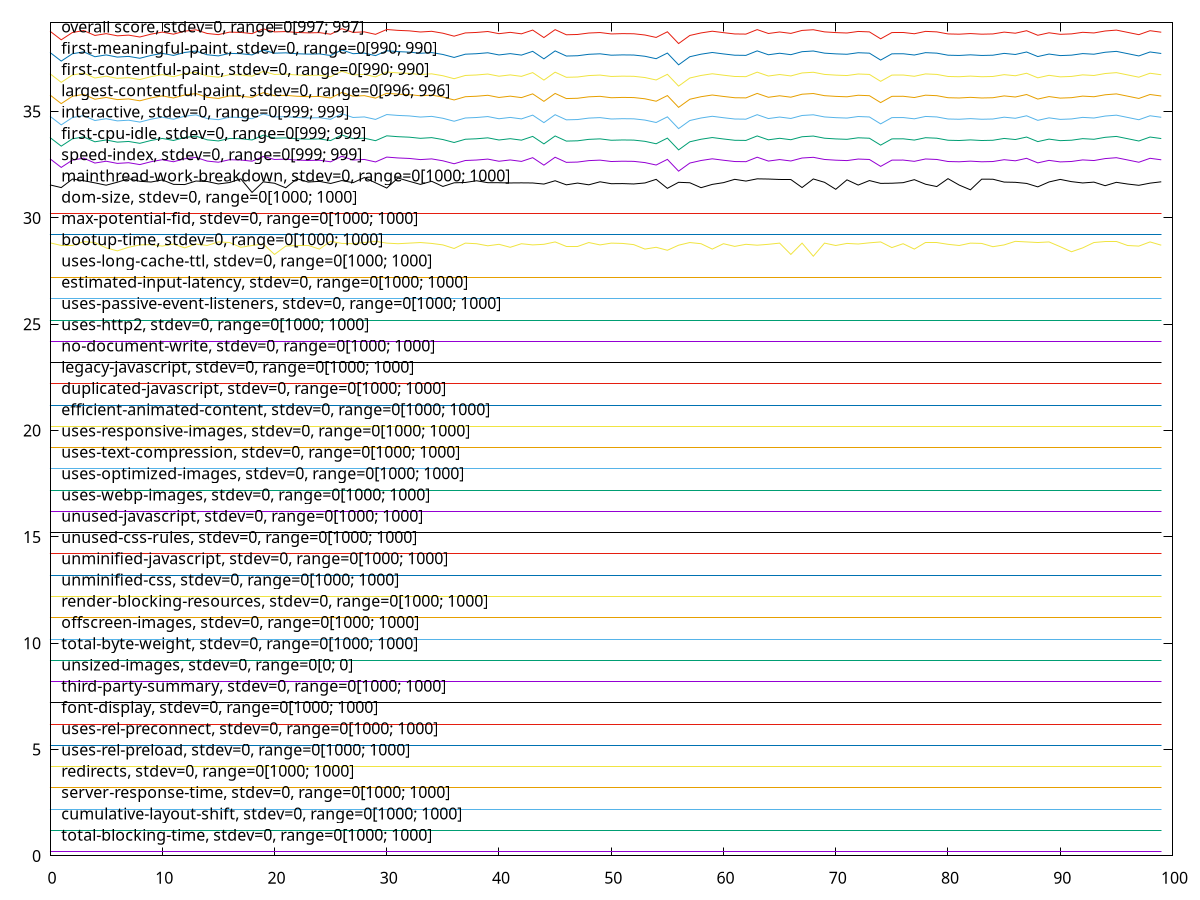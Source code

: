 $_totalBlockingTime <<EOF
0.2
0.2
0.2
0.2
0.2
0.2
0.2
0.2
0.2
0.2
0.2
0.2
0.2
0.2
0.2
0.2
0.2
0.2
0.2
0.2
0.2
0.2
0.2
0.2
0.2
0.2
0.2
0.2
0.2
0.2
0.2
0.2
0.2
0.2
0.2
0.2
0.2
0.2
0.2
0.2
0.2
0.2
0.2
0.2
0.2
0.2
0.2
0.2
0.2
0.2
0.2
0.2
0.2
0.2
0.2
0.2
0.2
0.2
0.2
0.2
0.2
0.2
0.2
0.2
0.2
0.2
0.2
0.2
0.2
0.2
0.2
0.2
0.2
0.2
0.2
0.2
0.2
0.2
0.2
0.2
0.2
0.2
0.2
0.2
0.2
0.2
0.2
0.2
0.2
0.2
0.2
0.2
0.2
0.2
0.2
0.2
0.2
0.2
0.2
0.2
EOF
$_cumulativeLayoutShift <<EOF
1.2
1.2
1.2
1.2
1.2
1.2
1.2
1.2
1.2
1.2
1.2
1.2
1.2
1.2
1.2
1.2
1.2
1.2
1.2
1.2
1.2
1.2
1.2
1.2
1.2
1.2
1.2
1.2
1.2
1.2
1.2
1.2
1.2
1.2
1.2
1.2
1.2
1.2
1.2
1.2
1.2
1.2
1.2
1.2
1.2
1.2
1.2
1.2
1.2
1.2
1.2
1.2
1.2
1.2
1.2
1.2
1.2
1.2
1.2
1.2
1.2
1.2
1.2
1.2
1.2
1.2
1.2
1.2
1.2
1.2
1.2
1.2
1.2
1.2
1.2
1.2
1.2
1.2
1.2
1.2
1.2
1.2
1.2
1.2
1.2
1.2
1.2
1.2
1.2
1.2
1.2
1.2
1.2
1.2
1.2
1.2
1.2
1.2
1.2
1.2
EOF
$_serverResponseTime <<EOF
2.2
2.2
2.2
2.2
2.2
2.2
2.2
2.2
2.2
2.2
2.2
2.2
2.2
2.2
2.2
2.2
2.2
2.2
2.2
2.2
2.2
2.2
2.2
2.2
2.2
2.2
2.2
2.2
2.2
2.2
2.2
2.2
2.2
2.2
2.2
2.2
2.2
2.2
2.2
2.2
2.2
2.2
2.2
2.2
2.2
2.2
2.2
2.2
2.2
2.2
2.2
2.2
2.2
2.2
2.2
2.2
2.2
2.2
2.2
2.2
2.2
2.2
2.2
2.2
2.2
2.2
2.2
2.2
2.2
2.2
2.2
2.2
2.2
2.2
2.2
2.2
2.2
2.2
2.2
2.2
2.2
2.2
2.2
2.2
2.2
2.2
2.2
2.2
2.2
2.2
2.2
2.2
2.2
2.2
2.2
2.2
2.2
2.2
2.2
2.2
EOF
$_redirects <<EOF
3.2
3.2
3.2
3.2
3.2
3.2
3.2
3.2
3.2
3.2
3.2
3.2
3.2
3.2
3.2
3.2
3.2
3.2
3.2
3.2
3.2
3.2
3.2
3.2
3.2
3.2
3.2
3.2
3.2
3.2
3.2
3.2
3.2
3.2
3.2
3.2
3.2
3.2
3.2
3.2
3.2
3.2
3.2
3.2
3.2
3.2
3.2
3.2
3.2
3.2
3.2
3.2
3.2
3.2
3.2
3.2
3.2
3.2
3.2
3.2
3.2
3.2
3.2
3.2
3.2
3.2
3.2
3.2
3.2
3.2
3.2
3.2
3.2
3.2
3.2
3.2
3.2
3.2
3.2
3.2
3.2
3.2
3.2
3.2
3.2
3.2
3.2
3.2
3.2
3.2
3.2
3.2
3.2
3.2
3.2
3.2
3.2
3.2
3.2
3.2
EOF
$_usesRelPreload <<EOF
4.2
4.2
4.2
4.2
4.2
4.2
4.2
4.2
4.2
4.2
4.2
4.2
4.2
4.2
4.2
4.2
4.2
4.2
4.2
4.2
4.2
4.2
4.2
4.2
4.2
4.2
4.2
4.2
4.2
4.2
4.2
4.2
4.2
4.2
4.2
4.2
4.2
4.2
4.2
4.2
4.2
4.2
4.2
4.2
4.2
4.2
4.2
4.2
4.2
4.2
4.2
4.2
4.2
4.2
4.2
4.2
4.2
4.2
4.2
4.2
4.2
4.2
4.2
4.2
4.2
4.2
4.2
4.2
4.2
4.2
4.2
4.2
4.2
4.2
4.2
4.2
4.2
4.2
4.2
4.2
4.2
4.2
4.2
4.2
4.2
4.2
4.2
4.2
4.2
4.2
4.2
4.2
4.2
4.2
4.2
4.2
4.2
4.2
4.2
4.2
EOF
$_usesRelPreconnect <<EOF
5.2
5.2
5.2
5.2
5.2
5.2
5.2
5.2
5.2
5.2
5.2
5.2
5.2
5.2
5.2
5.2
5.2
5.2
5.2
5.2
5.2
5.2
5.2
5.2
5.2
5.2
5.2
5.2
5.2
5.2
5.2
5.2
5.2
5.2
5.2
5.2
5.2
5.2
5.2
5.2
5.2
5.2
5.2
5.2
5.2
5.2
5.2
5.2
5.2
5.2
5.2
5.2
5.2
5.2
5.2
5.2
5.2
5.2
5.2
5.2
5.2
5.2
5.2
5.2
5.2
5.2
5.2
5.2
5.2
5.2
5.2
5.2
5.2
5.2
5.2
5.2
5.2
5.2
5.2
5.2
5.2
5.2
5.2
5.2
5.2
5.2
5.2
5.2
5.2
5.2
5.2
5.2
5.2
5.2
5.2
5.2
5.2
5.2
5.2
5.2
EOF
$_fontDisplay <<EOF
6.2
6.2
6.2
6.2
6.2
6.2
6.2
6.2
6.2
6.2
6.2
6.2
6.2
6.2
6.2
6.2
6.2
6.2
6.2
6.2
6.2
6.2
6.2
6.2
6.2
6.2
6.2
6.2
6.2
6.2
6.2
6.2
6.2
6.2
6.2
6.2
6.2
6.2
6.2
6.2
6.2
6.2
6.2
6.2
6.2
6.2
6.2
6.2
6.2
6.2
6.2
6.2
6.2
6.2
6.2
6.2
6.2
6.2
6.2
6.2
6.2
6.2
6.2
6.2
6.2
6.2
6.2
6.2
6.2
6.2
6.2
6.2
6.2
6.2
6.2
6.2
6.2
6.2
6.2
6.2
6.2
6.2
6.2
6.2
6.2
6.2
6.2
6.2
6.2
6.2
6.2
6.2
6.2
6.2
6.2
6.2
6.2
6.2
6.2
6.2
EOF
$_thirdPartySummary <<EOF
7.2
7.2
7.2
7.2
7.2
7.2
7.2
7.2
7.2
7.2
7.2
7.2
7.2
7.2
7.2
7.2
7.2
7.2
7.2
7.2
7.2
7.2
7.2
7.2
7.2
7.2
7.2
7.2
7.2
7.2
7.2
7.2
7.2
7.2
7.2
7.2
7.2
7.2
7.2
7.2
7.2
7.2
7.2
7.2
7.2
7.2
7.2
7.2
7.2
7.2
7.2
7.2
7.2
7.2
7.2
7.2
7.2
7.2
7.2
7.2
7.2
7.2
7.2
7.2
7.2
7.2
7.2
7.2
7.2
7.2
7.2
7.2
7.2
7.2
7.2
7.2
7.2
7.2
7.2
7.2
7.2
7.2
7.2
7.2
7.2
7.2
7.2
7.2
7.2
7.2
7.2
7.2
7.2
7.2
7.2
7.2
7.2
7.2
7.2
7.2
EOF
$_unsizedImages <<EOF
8.2
8.2
8.2
8.2
8.2
8.2
8.2
8.2
8.2
8.2
8.2
8.2
8.2
8.2
8.2
8.2
8.2
8.2
8.2
8.2
8.2
8.2
8.2
8.2
8.2
8.2
8.2
8.2
8.2
8.2
8.2
8.2
8.2
8.2
8.2
8.2
8.2
8.2
8.2
8.2
8.2
8.2
8.2
8.2
8.2
8.2
8.2
8.2
8.2
8.2
8.2
8.2
8.2
8.2
8.2
8.2
8.2
8.2
8.2
8.2
8.2
8.2
8.2
8.2
8.2
8.2
8.2
8.2
8.2
8.2
8.2
8.2
8.2
8.2
8.2
8.2
8.2
8.2
8.2
8.2
8.2
8.2
8.2
8.2
8.2
8.2
8.2
8.2
8.2
8.2
8.2
8.2
8.2
8.2
8.2
8.2
8.2
8.2
8.2
8.2
EOF
$_totalByteWeight <<EOF
9.2
9.2
9.2
9.2
9.2
9.2
9.2
9.2
9.2
9.2
9.2
9.2
9.2
9.2
9.2
9.2
9.2
9.2
9.2
9.2
9.2
9.2
9.2
9.2
9.2
9.2
9.2
9.2
9.2
9.2
9.2
9.2
9.2
9.2
9.2
9.2
9.2
9.2
9.2
9.2
9.2
9.2
9.2
9.2
9.2
9.2
9.2
9.2
9.2
9.2
9.2
9.2
9.2
9.2
9.2
9.2
9.2
9.2
9.2
9.2
9.2
9.2
9.2
9.2
9.2
9.2
9.2
9.2
9.2
9.2
9.2
9.2
9.2
9.2
9.2
9.2
9.2
9.2
9.2
9.2
9.2
9.2
9.2
9.2
9.2
9.2
9.2
9.2
9.2
9.2
9.2
9.2
9.2
9.2
9.2
9.2
9.2
9.2
9.2
9.2
EOF
$_offscreenImages <<EOF
10.2
10.2
10.2
10.2
10.2
10.2
10.2
10.2
10.2
10.2
10.2
10.2
10.2
10.2
10.2
10.2
10.2
10.2
10.2
10.2
10.2
10.2
10.2
10.2
10.2
10.2
10.2
10.2
10.2
10.2
10.2
10.2
10.2
10.2
10.2
10.2
10.2
10.2
10.2
10.2
10.2
10.2
10.2
10.2
10.2
10.2
10.2
10.2
10.2
10.2
10.2
10.2
10.2
10.2
10.2
10.2
10.2
10.2
10.2
10.2
10.2
10.2
10.2
10.2
10.2
10.2
10.2
10.2
10.2
10.2
10.2
10.2
10.2
10.2
10.2
10.2
10.2
10.2
10.2
10.2
10.2
10.2
10.2
10.2
10.2
10.2
10.2
10.2
10.2
10.2
10.2
10.2
10.2
10.2
10.2
10.2
10.2
10.2
10.2
10.2
EOF
$_renderBlockingResources <<EOF
11.2
11.2
11.2
11.2
11.2
11.2
11.2
11.2
11.2
11.2
11.2
11.2
11.2
11.2
11.2
11.2
11.2
11.2
11.2
11.2
11.2
11.2
11.2
11.2
11.2
11.2
11.2
11.2
11.2
11.2
11.2
11.2
11.2
11.2
11.2
11.2
11.2
11.2
11.2
11.2
11.2
11.2
11.2
11.2
11.2
11.2
11.2
11.2
11.2
11.2
11.2
11.2
11.2
11.2
11.2
11.2
11.2
11.2
11.2
11.2
11.2
11.2
11.2
11.2
11.2
11.2
11.2
11.2
11.2
11.2
11.2
11.2
11.2
11.2
11.2
11.2
11.2
11.2
11.2
11.2
11.2
11.2
11.2
11.2
11.2
11.2
11.2
11.2
11.2
11.2
11.2
11.2
11.2
11.2
11.2
11.2
11.2
11.2
11.2
11.2
EOF
$_unminifiedCss <<EOF
12.2
12.2
12.2
12.2
12.2
12.2
12.2
12.2
12.2
12.2
12.2
12.2
12.2
12.2
12.2
12.2
12.2
12.2
12.2
12.2
12.2
12.2
12.2
12.2
12.2
12.2
12.2
12.2
12.2
12.2
12.2
12.2
12.2
12.2
12.2
12.2
12.2
12.2
12.2
12.2
12.2
12.2
12.2
12.2
12.2
12.2
12.2
12.2
12.2
12.2
12.2
12.2
12.2
12.2
12.2
12.2
12.2
12.2
12.2
12.2
12.2
12.2
12.2
12.2
12.2
12.2
12.2
12.2
12.2
12.2
12.2
12.2
12.2
12.2
12.2
12.2
12.2
12.2
12.2
12.2
12.2
12.2
12.2
12.2
12.2
12.2
12.2
12.2
12.2
12.2
12.2
12.2
12.2
12.2
12.2
12.2
12.2
12.2
12.2
12.2
EOF
$_unminifiedJavascript <<EOF
13.2
13.2
13.2
13.2
13.2
13.2
13.2
13.2
13.2
13.2
13.2
13.2
13.2
13.2
13.2
13.2
13.2
13.2
13.2
13.2
13.2
13.2
13.2
13.2
13.2
13.2
13.2
13.2
13.2
13.2
13.2
13.2
13.2
13.2
13.2
13.2
13.2
13.2
13.2
13.2
13.2
13.2
13.2
13.2
13.2
13.2
13.2
13.2
13.2
13.2
13.2
13.2
13.2
13.2
13.2
13.2
13.2
13.2
13.2
13.2
13.2
13.2
13.2
13.2
13.2
13.2
13.2
13.2
13.2
13.2
13.2
13.2
13.2
13.2
13.2
13.2
13.2
13.2
13.2
13.2
13.2
13.2
13.2
13.2
13.2
13.2
13.2
13.2
13.2
13.2
13.2
13.2
13.2
13.2
13.2
13.2
13.2
13.2
13.2
13.2
EOF
$_unusedCssRules <<EOF
14.2
14.2
14.2
14.2
14.2
14.2
14.2
14.2
14.2
14.2
14.2
14.2
14.2
14.2
14.2
14.2
14.2
14.2
14.2
14.2
14.2
14.2
14.2
14.2
14.2
14.2
14.2
14.2
14.2
14.2
14.2
14.2
14.2
14.2
14.2
14.2
14.2
14.2
14.2
14.2
14.2
14.2
14.2
14.2
14.2
14.2
14.2
14.2
14.2
14.2
14.2
14.2
14.2
14.2
14.2
14.2
14.2
14.2
14.2
14.2
14.2
14.2
14.2
14.2
14.2
14.2
14.2
14.2
14.2
14.2
14.2
14.2
14.2
14.2
14.2
14.2
14.2
14.2
14.2
14.2
14.2
14.2
14.2
14.2
14.2
14.2
14.2
14.2
14.2
14.2
14.2
14.2
14.2
14.2
14.2
14.2
14.2
14.2
14.2
14.2
EOF
$_unusedJavascript <<EOF
15.2
15.2
15.2
15.2
15.2
15.2
15.2
15.2
15.2
15.2
15.2
15.2
15.2
15.2
15.2
15.2
15.2
15.2
15.2
15.2
15.2
15.2
15.2
15.2
15.2
15.2
15.2
15.2
15.2
15.2
15.2
15.2
15.2
15.2
15.2
15.2
15.2
15.2
15.2
15.2
15.2
15.2
15.2
15.2
15.2
15.2
15.2
15.2
15.2
15.2
15.2
15.2
15.2
15.2
15.2
15.2
15.2
15.2
15.2
15.2
15.2
15.2
15.2
15.2
15.2
15.2
15.2
15.2
15.2
15.2
15.2
15.2
15.2
15.2
15.2
15.2
15.2
15.2
15.2
15.2
15.2
15.2
15.2
15.2
15.2
15.2
15.2
15.2
15.2
15.2
15.2
15.2
15.2
15.2
15.2
15.2
15.2
15.2
15.2
15.2
EOF
$_usesWebpImages <<EOF
16.2
16.2
16.2
16.2
16.2
16.2
16.2
16.2
16.2
16.2
16.2
16.2
16.2
16.2
16.2
16.2
16.2
16.2
16.2
16.2
16.2
16.2
16.2
16.2
16.2
16.2
16.2
16.2
16.2
16.2
16.2
16.2
16.2
16.2
16.2
16.2
16.2
16.2
16.2
16.2
16.2
16.2
16.2
16.2
16.2
16.2
16.2
16.2
16.2
16.2
16.2
16.2
16.2
16.2
16.2
16.2
16.2
16.2
16.2
16.2
16.2
16.2
16.2
16.2
16.2
16.2
16.2
16.2
16.2
16.2
16.2
16.2
16.2
16.2
16.2
16.2
16.2
16.2
16.2
16.2
16.2
16.2
16.2
16.2
16.2
16.2
16.2
16.2
16.2
16.2
16.2
16.2
16.2
16.2
16.2
16.2
16.2
16.2
16.2
16.2
EOF
$_usesOptimizedImages <<EOF
17.2
17.2
17.2
17.2
17.2
17.2
17.2
17.2
17.2
17.2
17.2
17.2
17.2
17.2
17.2
17.2
17.2
17.2
17.2
17.2
17.2
17.2
17.2
17.2
17.2
17.2
17.2
17.2
17.2
17.2
17.2
17.2
17.2
17.2
17.2
17.2
17.2
17.2
17.2
17.2
17.2
17.2
17.2
17.2
17.2
17.2
17.2
17.2
17.2
17.2
17.2
17.2
17.2
17.2
17.2
17.2
17.2
17.2
17.2
17.2
17.2
17.2
17.2
17.2
17.2
17.2
17.2
17.2
17.2
17.2
17.2
17.2
17.2
17.2
17.2
17.2
17.2
17.2
17.2
17.2
17.2
17.2
17.2
17.2
17.2
17.2
17.2
17.2
17.2
17.2
17.2
17.2
17.2
17.2
17.2
17.2
17.2
17.2
17.2
17.2
EOF
$_usesTextCompression <<EOF
18.2
18.2
18.2
18.2
18.2
18.2
18.2
18.2
18.2
18.2
18.2
18.2
18.2
18.2
18.2
18.2
18.2
18.2
18.2
18.2
18.2
18.2
18.2
18.2
18.2
18.2
18.2
18.2
18.2
18.2
18.2
18.2
18.2
18.2
18.2
18.2
18.2
18.2
18.2
18.2
18.2
18.2
18.2
18.2
18.2
18.2
18.2
18.2
18.2
18.2
18.2
18.2
18.2
18.2
18.2
18.2
18.2
18.2
18.2
18.2
18.2
18.2
18.2
18.2
18.2
18.2
18.2
18.2
18.2
18.2
18.2
18.2
18.2
18.2
18.2
18.2
18.2
18.2
18.2
18.2
18.2
18.2
18.2
18.2
18.2
18.2
18.2
18.2
18.2
18.2
18.2
18.2
18.2
18.2
18.2
18.2
18.2
18.2
18.2
18.2
EOF
$_usesResponsiveImages <<EOF
19.2
19.2
19.2
19.2
19.2
19.2
19.2
19.2
19.2
19.2
19.2
19.2
19.2
19.2
19.2
19.2
19.2
19.2
19.2
19.2
19.2
19.2
19.2
19.2
19.2
19.2
19.2
19.2
19.2
19.2
19.2
19.2
19.2
19.2
19.2
19.2
19.2
19.2
19.2
19.2
19.2
19.2
19.2
19.2
19.2
19.2
19.2
19.2
19.2
19.2
19.2
19.2
19.2
19.2
19.2
19.2
19.2
19.2
19.2
19.2
19.2
19.2
19.2
19.2
19.2
19.2
19.2
19.2
19.2
19.2
19.2
19.2
19.2
19.2
19.2
19.2
19.2
19.2
19.2
19.2
19.2
19.2
19.2
19.2
19.2
19.2
19.2
19.2
19.2
19.2
19.2
19.2
19.2
19.2
19.2
19.2
19.2
19.2
19.2
19.2
EOF
$_efficientAnimatedContent <<EOF
20.2
20.2
20.2
20.2
20.2
20.2
20.2
20.2
20.2
20.2
20.2
20.2
20.2
20.2
20.2
20.2
20.2
20.2
20.2
20.2
20.2
20.2
20.2
20.2
20.2
20.2
20.2
20.2
20.2
20.2
20.2
20.2
20.2
20.2
20.2
20.2
20.2
20.2
20.2
20.2
20.2
20.2
20.2
20.2
20.2
20.2
20.2
20.2
20.2
20.2
20.2
20.2
20.2
20.2
20.2
20.2
20.2
20.2
20.2
20.2
20.2
20.2
20.2
20.2
20.2
20.2
20.2
20.2
20.2
20.2
20.2
20.2
20.2
20.2
20.2
20.2
20.2
20.2
20.2
20.2
20.2
20.2
20.2
20.2
20.2
20.2
20.2
20.2
20.2
20.2
20.2
20.2
20.2
20.2
20.2
20.2
20.2
20.2
20.2
20.2
EOF
$_duplicatedJavascript <<EOF
21.2
21.2
21.2
21.2
21.2
21.2
21.2
21.2
21.2
21.2
21.2
21.2
21.2
21.2
21.2
21.2
21.2
21.2
21.2
21.2
21.2
21.2
21.2
21.2
21.2
21.2
21.2
21.2
21.2
21.2
21.2
21.2
21.2
21.2
21.2
21.2
21.2
21.2
21.2
21.2
21.2
21.2
21.2
21.2
21.2
21.2
21.2
21.2
21.2
21.2
21.2
21.2
21.2
21.2
21.2
21.2
21.2
21.2
21.2
21.2
21.2
21.2
21.2
21.2
21.2
21.2
21.2
21.2
21.2
21.2
21.2
21.2
21.2
21.2
21.2
21.2
21.2
21.2
21.2
21.2
21.2
21.2
21.2
21.2
21.2
21.2
21.2
21.2
21.2
21.2
21.2
21.2
21.2
21.2
21.2
21.2
21.2
21.2
21.2
21.2
EOF
$_legacyJavascript <<EOF
22.2
22.2
22.2
22.2
22.2
22.2
22.2
22.2
22.2
22.2
22.2
22.2
22.2
22.2
22.2
22.2
22.2
22.2
22.2
22.2
22.2
22.2
22.2
22.2
22.2
22.2
22.2
22.2
22.2
22.2
22.2
22.2
22.2
22.2
22.2
22.2
22.2
22.2
22.2
22.2
22.2
22.2
22.2
22.2
22.2
22.2
22.2
22.2
22.2
22.2
22.2
22.2
22.2
22.2
22.2
22.2
22.2
22.2
22.2
22.2
22.2
22.2
22.2
22.2
22.2
22.2
22.2
22.2
22.2
22.2
22.2
22.2
22.2
22.2
22.2
22.2
22.2
22.2
22.2
22.2
22.2
22.2
22.2
22.2
22.2
22.2
22.2
22.2
22.2
22.2
22.2
22.2
22.2
22.2
22.2
22.2
22.2
22.2
22.2
22.2
EOF
$_noDocumentWrite <<EOF
23.2
23.2
23.2
23.2
23.2
23.2
23.2
23.2
23.2
23.2
23.2
23.2
23.2
23.2
23.2
23.2
23.2
23.2
23.2
23.2
23.2
23.2
23.2
23.2
23.2
23.2
23.2
23.2
23.2
23.2
23.2
23.2
23.2
23.2
23.2
23.2
23.2
23.2
23.2
23.2
23.2
23.2
23.2
23.2
23.2
23.2
23.2
23.2
23.2
23.2
23.2
23.2
23.2
23.2
23.2
23.2
23.2
23.2
23.2
23.2
23.2
23.2
23.2
23.2
23.2
23.2
23.2
23.2
23.2
23.2
23.2
23.2
23.2
23.2
23.2
23.2
23.2
23.2
23.2
23.2
23.2
23.2
23.2
23.2
23.2
23.2
23.2
23.2
23.2
23.2
23.2
23.2
23.2
23.2
23.2
23.2
23.2
23.2
23.2
23.2
EOF
$_usesHttp2 <<EOF
24.2
24.2
24.2
24.2
24.2
24.2
24.2
24.2
24.2
24.2
24.2
24.2
24.2
24.2
24.2
24.2
24.2
24.2
24.2
24.2
24.2
24.2
24.2
24.2
24.2
24.2
24.2
24.2
24.2
24.2
24.2
24.2
24.2
24.2
24.2
24.2
24.2
24.2
24.2
24.2
24.2
24.2
24.2
24.2
24.2
24.2
24.2
24.2
24.2
24.2
24.2
24.2
24.2
24.2
24.2
24.2
24.2
24.2
24.2
24.2
24.2
24.2
24.2
24.2
24.2
24.2
24.2
24.2
24.2
24.2
24.2
24.2
24.2
24.2
24.2
24.2
24.2
24.2
24.2
24.2
24.2
24.2
24.2
24.2
24.2
24.2
24.2
24.2
24.2
24.2
24.2
24.2
24.2
24.2
24.2
24.2
24.2
24.2
24.2
24.2
EOF
$_usesPassiveEventListeners <<EOF
25.2
25.2
25.2
25.2
25.2
25.2
25.2
25.2
25.2
25.2
25.2
25.2
25.2
25.2
25.2
25.2
25.2
25.2
25.2
25.2
25.2
25.2
25.2
25.2
25.2
25.2
25.2
25.2
25.2
25.2
25.2
25.2
25.2
25.2
25.2
25.2
25.2
25.2
25.2
25.2
25.2
25.2
25.2
25.2
25.2
25.2
25.2
25.2
25.2
25.2
25.2
25.2
25.2
25.2
25.2
25.2
25.2
25.2
25.2
25.2
25.2
25.2
25.2
25.2
25.2
25.2
25.2
25.2
25.2
25.2
25.2
25.2
25.2
25.2
25.2
25.2
25.2
25.2
25.2
25.2
25.2
25.2
25.2
25.2
25.2
25.2
25.2
25.2
25.2
25.2
25.2
25.2
25.2
25.2
25.2
25.2
25.2
25.2
25.2
25.2
EOF
$_estimatedInputLatency <<EOF
26.2
26.2
26.2
26.2
26.2
26.2
26.2
26.2
26.2
26.2
26.2
26.2
26.2
26.2
26.2
26.2
26.2
26.2
26.2
26.2
26.2
26.2
26.2
26.2
26.2
26.2
26.2
26.2
26.2
26.2
26.2
26.2
26.2
26.2
26.2
26.2
26.2
26.2
26.2
26.2
26.2
26.2
26.2
26.2
26.2
26.2
26.2
26.2
26.2
26.2
26.2
26.2
26.2
26.2
26.2
26.2
26.2
26.2
26.2
26.2
26.2
26.2
26.2
26.2
26.2
26.2
26.2
26.2
26.2
26.2
26.2
26.2
26.2
26.2
26.2
26.2
26.2
26.2
26.2
26.2
26.2
26.2
26.2
26.2
26.2
26.2
26.2
26.2
26.2
26.2
26.2
26.2
26.2
26.2
26.2
26.2
26.2
26.2
26.2
26.2
EOF
$_usesLongCacheTtl <<EOF
27.2
27.2
27.2
27.2
27.2
27.2
27.2
27.2
27.2
27.2
27.2
27.2
27.2
27.2
27.2
27.2
27.2
27.2
27.2
27.2
27.2
27.2
27.2
27.2
27.2
27.2
27.2
27.2
27.2
27.2
27.2
27.2
27.2
27.2
27.2
27.2
27.2
27.2
27.2
27.2
27.2
27.2
27.2
27.2
27.2
27.2
27.2
27.2
27.2
27.2
27.2
27.2
27.2
27.2
27.2
27.2
27.2
27.2
27.2
27.2
27.2
27.2
27.2
27.2
27.2
27.2
27.2
27.2
27.2
27.2
27.2
27.2
27.2
27.2
27.2
27.2
27.2
27.2
27.2
27.2
27.2
27.2
27.2
27.2
27.2
27.2
27.2
27.2
27.2
27.2
27.2
27.2
27.2
27.2
27.2
27.2
27.2
27.2
27.2
27.2
EOF
$_bootupTime <<EOF
28.83
28.704
28.704
28.886
28.843999999999998
28.592
28.451999999999998
28.62
28.732
28.746
28.676
28.774
28.592
28.774
28.704
28.872
28.843999999999998
28.62
28.704
28.774
28.284
28.676
28.704
28.704
28.535999999999998
28.9
28.802
28.788
28.843999999999998
28.9
28.816
28.788
28.816
28.843999999999998
28.802
28.732
28.564
28.816
28.788
28.689999999999998
28.759999999999998
28.62
28.788
28.732
28.759999999999998
28.872
28.648
28.648
28.843999999999998
28.732
28.816
28.802
28.746
28.535999999999998
28.62
28.48
28.718
28.843999999999998
28.788
28.535999999999998
28.788
28.662
28.759999999999998
28.718
28.759999999999998
28.816
28.284
28.816
28.2
28.816
28.704
28.802
28.774
28.83
28.872
28.605999999999998
28.788
28.535999999999998
28.843999999999998
28.843999999999998
28.759999999999998
28.704
28.816
28.802
28.648
28.732
28.9
28.872
28.843999999999998
28.872
28.648
28.41
28.592
28.843999999999998
28.9
28.9
28.704
28.676
28.872
28.718
EOF
$_maxPotentialFid <<EOF
29.2
29.2
29.2
29.2
29.2
29.2
29.2
29.2
29.2
29.2
29.2
29.2
29.2
29.2
29.2
29.2
29.2
29.2
29.2
29.2
29.2
29.2
29.2
29.2
29.2
29.2
29.2
29.2
29.2
29.2
29.2
29.2
29.2
29.2
29.2
29.2
29.2
29.2
29.2
29.2
29.2
29.2
29.2
29.2
29.2
29.2
29.2
29.2
29.2
29.2
29.2
29.2
29.2
29.2
29.2
29.2
29.2
29.2
29.2
29.2
29.2
29.2
29.2
29.2
29.2
29.2
29.2
29.2
29.2
29.2
29.2
29.2
29.2
29.2
29.2
29.2
29.2
29.2
29.2
29.2
29.2
29.2
29.2
29.2
29.2
29.2
29.2
29.2
29.2
29.2
29.2
29.2
29.2
29.2
29.2
29.2
29.2
29.2
29.2
29.2
EOF
$_domSize <<EOF
30.2
30.2
30.2
30.2
30.2
30.2
30.2
30.2
30.2
30.2
30.2
30.2
30.2
30.2
30.2
30.2
30.2
30.2
30.2
30.2
30.2
30.2
30.2
30.2
30.2
30.2
30.2
30.2
30.2
30.2
30.2
30.2
30.2
30.2
30.2
30.2
30.2
30.2
30.2
30.2
30.2
30.2
30.2
30.2
30.2
30.2
30.2
30.2
30.2
30.2
30.2
30.2
30.2
30.2
30.2
30.2
30.2
30.2
30.2
30.2
30.2
30.2
30.2
30.2
30.2
30.2
30.2
30.2
30.2
30.2
30.2
30.2
30.2
30.2
30.2
30.2
30.2
30.2
30.2
30.2
30.2
30.2
30.2
30.2
30.2
30.2
30.2
30.2
30.2
30.2
30.2
30.2
30.2
30.2
30.2
30.2
30.2
30.2
30.2
30.2
EOF
$_mainthreadWorkBreakdown <<EOF
31.553929742864966
31.427537842331827
31.82738538686218
31.750358530732928
31.648798471617827
31.53970326219988
31.679934888723693
31.84226828305534
31.724338766187866
31.687935403662202
31.787569602594232
31.580229890037955
31.569388361590875
31.73601189800978
31.71479491257857
31.597434305864233
31.66617718434521
31.835912148763395
31.2
31.6979384672046
31.631899677458946
31.41766220196268
31.845613437620056
31.68701328738571
31.7211480619685
31.62128157899163
31.758713905739445
31.657674350810336
31.9
31.651888744728712
31.405586006167717
31.87776760489122
31.72366941010316
31.576719067950382
31.72428303449414
31.48100639755156
31.65215643957268
31.667857501620475
31.74891008167584
31.65800452341382
31.655555253719324
31.645142982423593
31.649875810600616
31.64439465048139
31.593054651043733
31.749065580559694
31.55734902691726
31.639327716121183
31.558078967306912
31.70008711451348
31.610200295662892
31.615229408521614
31.59796031487736
31.644598865837096
31.814529331195022
31.392044297599817
31.676095856141515
31.65462488176246
31.422919592731418
31.57750128781436
31.659585840398773
31.81588671889616
31.733524007147164
31.838945594832303
31.829410954162856
31.809488766329856
31.805759542410307
31.43033407996972
31.833028452560324
31.675526379590348
31.347104687176184
31.79142283023447
31.5461996166718
31.7579083270278
31.625557770211724
31.63196965804195
31.657872484798766
31.800412760613696
31.585413632679423
31.475906633950185
31.847302550448198
31.54495611944389
31.32230733986625
31.823679180859255
31.82096193078129
31.68645899045777
31.67495611273449
31.623353249219534
31.461504367833797
31.69227114079085
31.812042399152205
31.706929216754535
31.645142982423593
31.684358000940126
31.516282268343282
31.67514628906465
31.594644786206274
31.53440138578094
31.636495713490348
31.70008711451348
EOF
$_speedIndex <<EOF
32.78264347374449
32.376645624604144
32.721678237023156
32.81058339413028
32.5812508825851
32.66680146960462
32.56475965613665
32.59718211324871
32.5087970770457
32.643320412229784
32.73883565026393
32.64229384555141
32.781907196370966
32.84735719795696
32.67438551517346
32.62041636306715
32.73840744238657
32.72465360364663
32.66761244371491
32.891414720159965
32.748539875354155
32.7642780404921
32.7218686702944
32.703557139782845
32.71479793577636
32.6394288029388
32.900000000000006
32.72436798266045
32.75075137998855
32.633769455341756
32.86175900889377
32.820807334741936
32.79833802342302
32.74402118463877
32.77687147026585
32.687545235802794
32.54804282882605
32.70084150155783
32.72322546852482
32.76767646949544
32.66508403259812
32.727438250177705
32.65797459462235
32.83453593785124
32.482705935557576
32.85472487806957
32.613868800321804
32.627870061228734
32.695719161613006
32.71872634983142
32.65310665628169
32.66737392443244
32.661243258986396
32.603040354666426
32.48870886374914
32.75405640951998
32.2
32.58137052117125
32.7008176789641
32.7809096272119
32.71325022206165
32.652796414916004
32.645636013088
32.85588551809542
32.67402782485424
32.745186603534684
32.67822442731023
32.818198345365204
32.85072146966846
32.7498239968666
32.71632175199214
32.69683901172786
32.76967254992933
32.748849021299584
32.4243128418221
32.71829782329747
32.721892474356146
32.66174426030805
32.773046540576836
32.749752658384686
32.65365553616068
32.64117173988882
32.67107073742548
32.640885237388275
32.65320211444846
32.73857396847906
32.68716388457152
32.80393931014072
32.58993527736284
32.707487186239526
32.63505903071675
32.65518279564453
32.72910414088787
32.699507404034335
32.79104986081031
32.833089903904614
32.72689086368167
32.618648198698146
32.80486483437859
32.733791882345905
EOF
$_firstCpuIdle <<EOF
33.78246331789092
33.37640381667165
33.72143340555674
33.81043947423741
33.580931859352134
33.66651525707748
33.56443873601212
33.59686627992188
33.50848035865363
33.64302135375705
33.73860702726533
33.64199429183535
33.78172614174338
33.8472673041627
33.67410407354122
33.620107575730394
33.73817839588314
33.72441147120878
33.6673267268376
33.891399049524345
33.74832111067148
33.7640763258594
33.721624010168554
33.70329688228695
33.71454704257798
33.63912789644078
33.900000000000006
33.724125589091
33.75053493179881
33.63346600385256
33.86169223771043
33.820677712420256
33.79817771120574
33.74379776739129
33.7766843457451
33.68727279365966
33.547721443456815
33.700579082041145
33.72298203473817
33.76747860914757
33.66479678186258
33.72719868623358
33.65768321180319
33.83442638969117
33.48239678345989
33.85464667511489
33.61355773979799
33.62756413651686
33.69545277020174
33.71847888697162
33.65281259803609
33.66708806142188
33.660953742813454
33.60272603002118
33.48839765542116
33.75384347162115
33.2
33.58105151691836
33.70055524065577
33.78072735944819
33.71299799981552
33.652502190401165
33.645338092137756
33.85580918321069
33.673746151388265
33.7449643758702
33.677945516442804
33.818065021649936
33.850636878292995
33.74960657411153
33.71607217970891
33.696573476807345
33.76947698199787
33.74863057887993
33.42403351217957
33.718049982274714
33.7216478356634
33.66145503523069
33.7728548956348
33.74953516085177
33.65336177332596
33.64087165119014
33.67078717319614
33.6405850131639
33.65290810746834
33.73834508655601
33.68689116875648
33.80378639712181
33.589617827539286
33.70723012669734
33.63475614429413
33.654889863155894
33.72886613316618
33.699243936684105
33.790880170848155
33.832978194023674
33.726650791595745
33.61833877523305
33.80471316002651
33.7335583326642
EOF
$_interactive <<EOF
34.78233232174906
34.37622820372177
34.72125541453584
34.81033481746003
34.5807000284353
34.66630721637117
34.564205538075704
34.596636756203615
34.50825025213533
34.64280399087492
34.73844081117222
34.64177656966537
34.78159449236915
34.84720192727934
34.67389949605398
34.61988315698572
34.73801187210575
34.72423544079688
34.66711904590888
34.891387651260295
34.74816205726764
34.76392966182442
34.72144614361243
34.70310768688412
34.71436464846595
34.63890919290563
34.900000000000006
34.72394936899004
34.75037756156509
34.6332454543022
34.86164367506567
34.82058344977207
34.79806113841544
34.74363533352246
34.77654828485466
34.68707475003567
34.547487919039334
34.700388316496
34.72280505900392
34.767334746047766
34.66458798757699
34.72702452167442
34.65747141852102
34.83434672188731
34.48217219146654
34.854589799343096
34.61333167336759
34.6273417933228
34.69525912025405
34.71829898453266
34.652598863202115
34.6668802744136
34.66074330426112
34.602497598718635
34.488171565607594
34.75368865203703
34.2
34.580819699715335
34.70036446146066
34.78059482836577
34.71281464036386
34.65228833491042
34.645121554537425
34.85575366586365
34.67354140559726
34.744802806318205
34.67774277622123
34.81796806806419
34.85057535706818
34.7494484957497
34.71589074504868
34.69638044882308
34.76933478484949
34.748471759630355
34.42383062055968
34.71786980514165
34.721469984675046
34.66124480794889
34.7727155494777
34.749377028153305
34.65314825286403
34.64065354091532
34.67058105484818
34.64036680456945
34.652694409833614
34.738178682348085
34.686692926422666
34.80367520286982
34.589387134043584
34.70704325386215
34.634536004586714
34.6546769452576
34.72869309912402
34.69905241017924
34.79075678162656
34.83289695448307
34.72647625789869
34.61811389535678
34.80460286619366
34.73338853728103
EOF
$_largestContentfulPaint <<EOF
35.782568548411156
35.37654459429947
35.72157634264417
35.810523558185615
35.58111789856042
35.66668227862403
35.56462585636794
35.597050482734964
35.50866494536083
35.64319583835854
35.738740520195776
35.642169063926914
35.781831896610434
35.847319839594654
35.67426832111784
35.62028770309375
35.73831213563465
35.724552835977796
35.66749346024041
35.89140821100172
35.7484488574286
35.764194131407635
35.721766847445636
35.70344880297079
35.714693510412786
35.639303453714795
35.900000000000006
35.72426710598617
35.75066132812413
35.63364303780711
35.861731264491034
35.82075344945522
35.79827136287647
35.74392822619333
35.77679364157919
35.68743180620401
35.54790880969132
35.700732261382164
35.723124157627055
35.76759416691281
35.664964406920994
35.727338554603925
35.65785323831375
35.8344904047631
35.48257692240221
35.85469238097342
35.61373918355169
35.62774260480169
35.695608261535924
35.71862335684529
35.652984178913314
35.667254879781275
35.661122684593536
35.60290936164574
35.4885790013131
35.75396782143734
35.2
35.58123754523919
35.700708430935705
35.78083382204725
35.71314524167603
35.65267386786137
35.645511916325766
35.85585379769433
35.67391053378502
35.745094141275665
35.67810829216186
35.81814291971272
35.85068631626036
35.7497335385832
35.71621787822061
35.69672846962464
35.7695912027649
35.74875813777261
35.42419619711596
35.71819467241569
35.721790660456726
35.66162380783442
35.7729668282714
35.74966216891497
35.6535331825983
35.64104673381607
35.670952655049724
35.640760174453696
35.65307965856555
35.73847873038951
35.68705034053767
35.80387573038689
35.5898029622508
35.70738018543213
35.634932850440684
35.65506079004641
35.729005094827215
35.699397725998075
35.79097929494669
35.83304347153711
35.72679095601652
35.618519271081624
35.80480177031834
35.73369469668543
EOF
$_firstContentfulPaint <<EOF
36.782243542897135
36.37610883335273
36.721134732072606
36.810263903981394
36.58054267918051
36.66616610256044
36.56404724191232
36.596480991048324
36.50809399065621
36.64265652844826
36.73832812664156
36.64162886237585
36.78150527032457
36.847157641164216
36.673760739066125
36.619730882197516
36.73789897862352
36.7241160902876
36.66697817697413
36.89137993263018
36.74805423631497
36.76383025104982
36.721325545706726
36.70297939046428
36.714240974333045
36.638760816723924
36.900000000000006
36.723829889617775
36.750270883356606
36.633095819508284
36.8616107823732
36.8205195839825
36.79798214372517
36.74352521731921
36.77645606958911
36.686940437697785
36.54732938190517
36.70025895275499
36.72268506629645
36.76723723622625
36.66444636082829
36.726906438651504
36.657327750034945
36.83429275002603
36.48201964582566
36.85455127396021
36.6131782732172
36.627190935089025
36.69512779557538
36.718177003427705
36.65245387250687
36.66673933327965
36.66060055817229
36.60234258156867
36.488018009335164
36.75358370541902
36.2
36.58066235990472
36.70023508844202
36.780505008107816
36.71269031025865
36.65214326203634
36.644974654486695
36.85571606094687
36.67340253409087
36.74469327698481
36.67760526925709
36.817902377819195
36.85053368380313
36.7493413367827
36.715767722859475
36.696249547010474
36.76923840561786
36.748364097653926
36.423692755574024
36.717747637400954
36.721349397346835
36.66110220569294
36.77262110495856
36.74926983229737
36.65300340816911
36.640505569111305
36.67044124935161
36.64021876575175
36.65254944447135
36.738065870070926
36.6865584789438
36.80359985602527
36.58923056672876
36.70691653607763
36.63438664927131
36.65453251094011
36.72857578403048
36.69892252913922
36.790673163333224
36.83284191724135
36.72635792412573
36.61796130569515
36.80452812999687
36.73327342193356
EOF
$_firstMeaningfulPaint <<EOF
37.782243542897135
37.37610883335273
37.721134732072606
37.810263903981394
37.58054267918051
37.66616610256044
37.56404724191232
37.596480991048324
37.50809399065621
37.64265652844826
37.73832812664156
37.64162886237585
37.78150527032457
37.847157641164216
37.673760739066125
37.619730882197516
37.73789897862352
37.7241160902876
37.66697817697413
37.89137993263018
37.74805423631497
37.76383025104982
37.721325545706726
37.70297939046428
37.714240974333045
37.638760816723924
37.900000000000006
37.723829889617775
37.750270883356606
37.633095819508284
37.8616107823732
37.8205195839825
37.79798214372517
37.74352521731921
37.77645606958911
37.686940437697785
37.54732938190517
37.70025895275499
37.72268506629645
37.76723723622625
37.66444636082829
37.726906438651504
37.657327750034945
37.83429275002603
37.48201964582566
37.85455127396021
37.6131782732172
37.627190935089025
37.69512779557538
37.718177003427705
37.65245387250687
37.66673933327965
37.66060055817229
37.60234258156867
37.488018009335164
37.75358370541902
37.2
37.58066235990472
37.70023508844202
37.780505008107816
37.71269031025865
37.65214326203634
37.644974654486695
37.85571606094687
37.67340253409087
37.74469327698481
37.67760526925709
37.817902377819195
37.85053368380313
37.7493413367827
37.715767722859475
37.696249547010474
37.76923840561786
37.748364097653926
37.423692755574024
37.717747637400954
37.721349397346835
37.66110220569294
37.77262110495856
37.74926983229737
37.65300340816911
37.640505569111305
37.67044124935161
37.64021876575175
37.65254944447135
37.738065870070926
37.6865584789438
37.80359985602527
37.58923056672876
37.70691653607763
37.63438664927131
37.65453251094011
37.72857578403048
37.69892252913922
37.790673163333224
37.83284191724135
37.72635792412573
37.61796130569515
37.80452812999687
37.73327342193356
EOF
$_overallScore <<EOF
38.78239855758905
38.37631671639149
38.72134536922179
38.81038774694964
38.58081706378168
38.66641231239028
38.56432324828101
38.596752641314716
38.508366350878866
38.6429137758911
38.738524826304825
38.64188653525834
38.781661058118694
38.847235000825
38.67400284873058
38.61999648533273
38.73809604247513
38.72432440669772
38.667223960850635
38.89139341954594
38.74824245812007
38.76400380910595
38.72153603553088
38.70320329048578
38.714456823425
38.63901965167015
38.900000000000006
38.72403843055998
38.75045711296871
38.633356840457616
38.861668245246655
38.82063112634901
38.79812008865261
38.74371744026099
38.77661707846045
38.687174812167726
38.54760577856409
38.70048471145549
38.72289450166668
38.767407479241896
38.66469346285491
38.72711254650783
38.65757840279583
38.83438702099093
38.48228548470362
38.854618573932974
38.613445827893656
38.62745408012615
38.69535696877049
38.718389903111905
38.65270682408741
38.666985242744445
38.660849606948695
38.602612937588816
38.488285619773535
38.75376691611545
38.2
38.580936728250435
38.700460863298375
38.780661839403926
38.71290730204024
38.65239635647701
38.645230924713225
38.85578175345805
38.673644843007104
38.74488447691332
38.67784520380574
38.8180171046637
38.85060648090056
38.74952840453052
38.715982436239436
38.69647798392997
38.76940667691522
38.74855204231374
38.423932920427156
38.71796086223815
38.72155986874304
38.66135100433177
38.77278600201616
38.7494569643561
38.653256105931256
38.64076370155757
38.6706851832495
38.64047701462064
38.652802352007
38.738262792392845
38.68679308865389
38.80373143569541
38.58950360313458
38.70713768675745
38.634647184884415
38.65478449525159
38.728780553728924
38.69914918863904
38.79081917530535
38.83293804816364
38.726564468915875
38.618227454987796
38.80465864406963
38.73347435817807
EOF
set key outside below
set terminal pngcairo
set output "report_00005_2020-11-02T22-26-11.212Z/./exp-pages+cached+noexternal+nofonts+nosvg+noimg+nocss+nojs//jitter_comparison.png"
unset label
set label "total-blocking-time, stdev=0, range=0[1000; 1000]" at 1,1 left front
set label "cumulative-layout-shift, stdev=0, range=0[1000; 1000]" at 1,2 left front
set label "server-response-time, stdev=0, range=0[1000; 1000]" at 1,3 left front
set label "redirects, stdev=0, range=0[1000; 1000]" at 1,4 left front
set label "uses-rel-preload, stdev=0, range=0[1000; 1000]" at 1,5 left front
set label "uses-rel-preconnect, stdev=0, range=0[1000; 1000]" at 1,6 left front
set label "font-display, stdev=0, range=0[1000; 1000]" at 1,7 left front
set label "third-party-summary, stdev=0, range=0[1000; 1000]" at 1,8 left front
set label "unsized-images, stdev=0, range=0[0; 0]" at 1,9 left front
set label "total-byte-weight, stdev=0, range=0[1000; 1000]" at 1,10 left front
set label "offscreen-images, stdev=0, range=0[1000; 1000]" at 1,11 left front
set label "render-blocking-resources, stdev=0, range=0[1000; 1000]" at 1,12 left front
set label "unminified-css, stdev=0, range=0[1000; 1000]" at 1,13 left front
set label "unminified-javascript, stdev=0, range=0[1000; 1000]" at 1,14 left front
set label "unused-css-rules, stdev=0, range=0[1000; 1000]" at 1,15 left front
set label "unused-javascript, stdev=0, range=0[1000; 1000]" at 1,16 left front
set label "uses-webp-images, stdev=0, range=0[1000; 1000]" at 1,17 left front
set label "uses-optimized-images, stdev=0, range=0[1000; 1000]" at 1,18 left front
set label "uses-text-compression, stdev=0, range=0[1000; 1000]" at 1,19 left front
set label "uses-responsive-images, stdev=0, range=0[1000; 1000]" at 1,20 left front
set label "efficient-animated-content, stdev=0, range=0[1000; 1000]" at 1,21 left front
set label "duplicated-javascript, stdev=0, range=0[1000; 1000]" at 1,22 left front
set label "legacy-javascript, stdev=0, range=0[1000; 1000]" at 1,23 left front
set label "no-document-write, stdev=0, range=0[1000; 1000]" at 1,24 left front
set label "uses-http2, stdev=0, range=0[1000; 1000]" at 1,25 left front
set label "uses-passive-event-listeners, stdev=0, range=0[1000; 1000]" at 1,26 left front
set label "estimated-input-latency, stdev=0, range=0[1000; 1000]" at 1,27 left front
set label "uses-long-cache-ttl, stdev=0, range=0[1000; 1000]" at 1,28 left front
set label "bootup-time, stdev=0, range=0[1000; 1000]" at 1,29 left front
set label "max-potential-fid, stdev=0, range=0[1000; 1000]" at 1,30 left front
set label "dom-size, stdev=0, range=0[1000; 1000]" at 1,31 left front
set label "mainthread-work-breakdown, stdev=0, range=0[1000; 1000]" at 1,32 left front
set label "speed-index, stdev=0, range=0[999; 999]" at 1,33 left front
set label "first-cpu-idle, stdev=0, range=0[999; 999]" at 1,34 left front
set label "interactive, stdev=0, range=0[999; 999]" at 1,35 left front
set label "largest-contentful-paint, stdev=0, range=0[996; 996]" at 1,36 left front
set label "first-contentful-paint, stdev=0, range=0[990; 990]" at 1,37 left front
set label "first-meaningful-paint, stdev=0, range=0[990; 990]" at 1,38 left front
set label "overall score, stdev=0, range=0[997; 997]" at 1,39 left front
set yrange [0:39+0.2]
set terminal pngcairo size 640, 4680
unset key
plot $_totalBlockingTime title "total-blocking-time" with line ,$_cumulativeLayoutShift title "cumulative-layout-shift" with line ,$_serverResponseTime title "server-response-time" with line ,$_redirects title "redirects" with line ,$_usesRelPreload title "uses-rel-preload" with line ,$_usesRelPreconnect title "uses-rel-preconnect" with line ,$_fontDisplay title "font-display" with line ,$_thirdPartySummary title "third-party-summary" with line ,$_unsizedImages title "unsized-images" with line ,$_totalByteWeight title "total-byte-weight" with line ,$_offscreenImages title "offscreen-images" with line ,$_renderBlockingResources title "render-blocking-resources" with line ,$_unminifiedCss title "unminified-css" with line ,$_unminifiedJavascript title "unminified-javascript" with line ,$_unusedCssRules title "unused-css-rules" with line ,$_unusedJavascript title "unused-javascript" with line ,$_usesWebpImages title "uses-webp-images" with line ,$_usesOptimizedImages title "uses-optimized-images" with line ,$_usesTextCompression title "uses-text-compression" with line ,$_usesResponsiveImages title "uses-responsive-images" with line ,$_efficientAnimatedContent title "efficient-animated-content" with line ,$_duplicatedJavascript title "duplicated-javascript" with line ,$_legacyJavascript title "legacy-javascript" with line ,$_noDocumentWrite title "no-document-write" with line ,$_usesHttp2 title "uses-http2" with line ,$_usesPassiveEventListeners title "uses-passive-event-listeners" with line ,$_estimatedInputLatency title "estimated-input-latency" with line ,$_usesLongCacheTtl title "uses-long-cache-ttl" with line ,$_bootupTime title "bootup-time" with line ,$_maxPotentialFid title "max-potential-fid" with line ,$_domSize title "dom-size" with line ,$_mainthreadWorkBreakdown title "mainthread-work-breakdown" with line ,$_speedIndex title "speed-index" with line ,$_firstCpuIdle title "first-cpu-idle" with line ,$_interactive title "interactive" with line ,$_largestContentfulPaint title "largest-contentful-paint" with line ,$_firstContentfulPaint title "first-contentful-paint" with line ,$_firstMeaningfulPaint title "first-meaningful-paint" with line ,$_overallScore title "overall score" with line ,